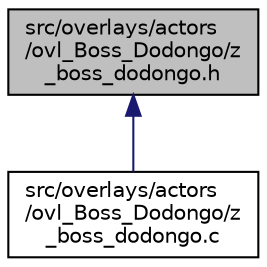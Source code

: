 digraph "src/overlays/actors/ovl_Boss_Dodongo/z_boss_dodongo.h"
{
 // LATEX_PDF_SIZE
  edge [fontname="Helvetica",fontsize="10",labelfontname="Helvetica",labelfontsize="10"];
  node [fontname="Helvetica",fontsize="10",shape=record];
  Node1 [label="src/overlays/actors\l/ovl_Boss_Dodongo/z\l_boss_dodongo.h",height=0.2,width=0.4,color="black", fillcolor="grey75", style="filled", fontcolor="black",tooltip=" "];
  Node1 -> Node2 [dir="back",color="midnightblue",fontsize="10",style="solid",fontname="Helvetica"];
  Node2 [label="src/overlays/actors\l/ovl_Boss_Dodongo/z\l_boss_dodongo.c",height=0.2,width=0.4,color="black", fillcolor="white", style="filled",URL="$dd/d35/z__boss__dodongo_8c.html",tooltip=" "];
}
